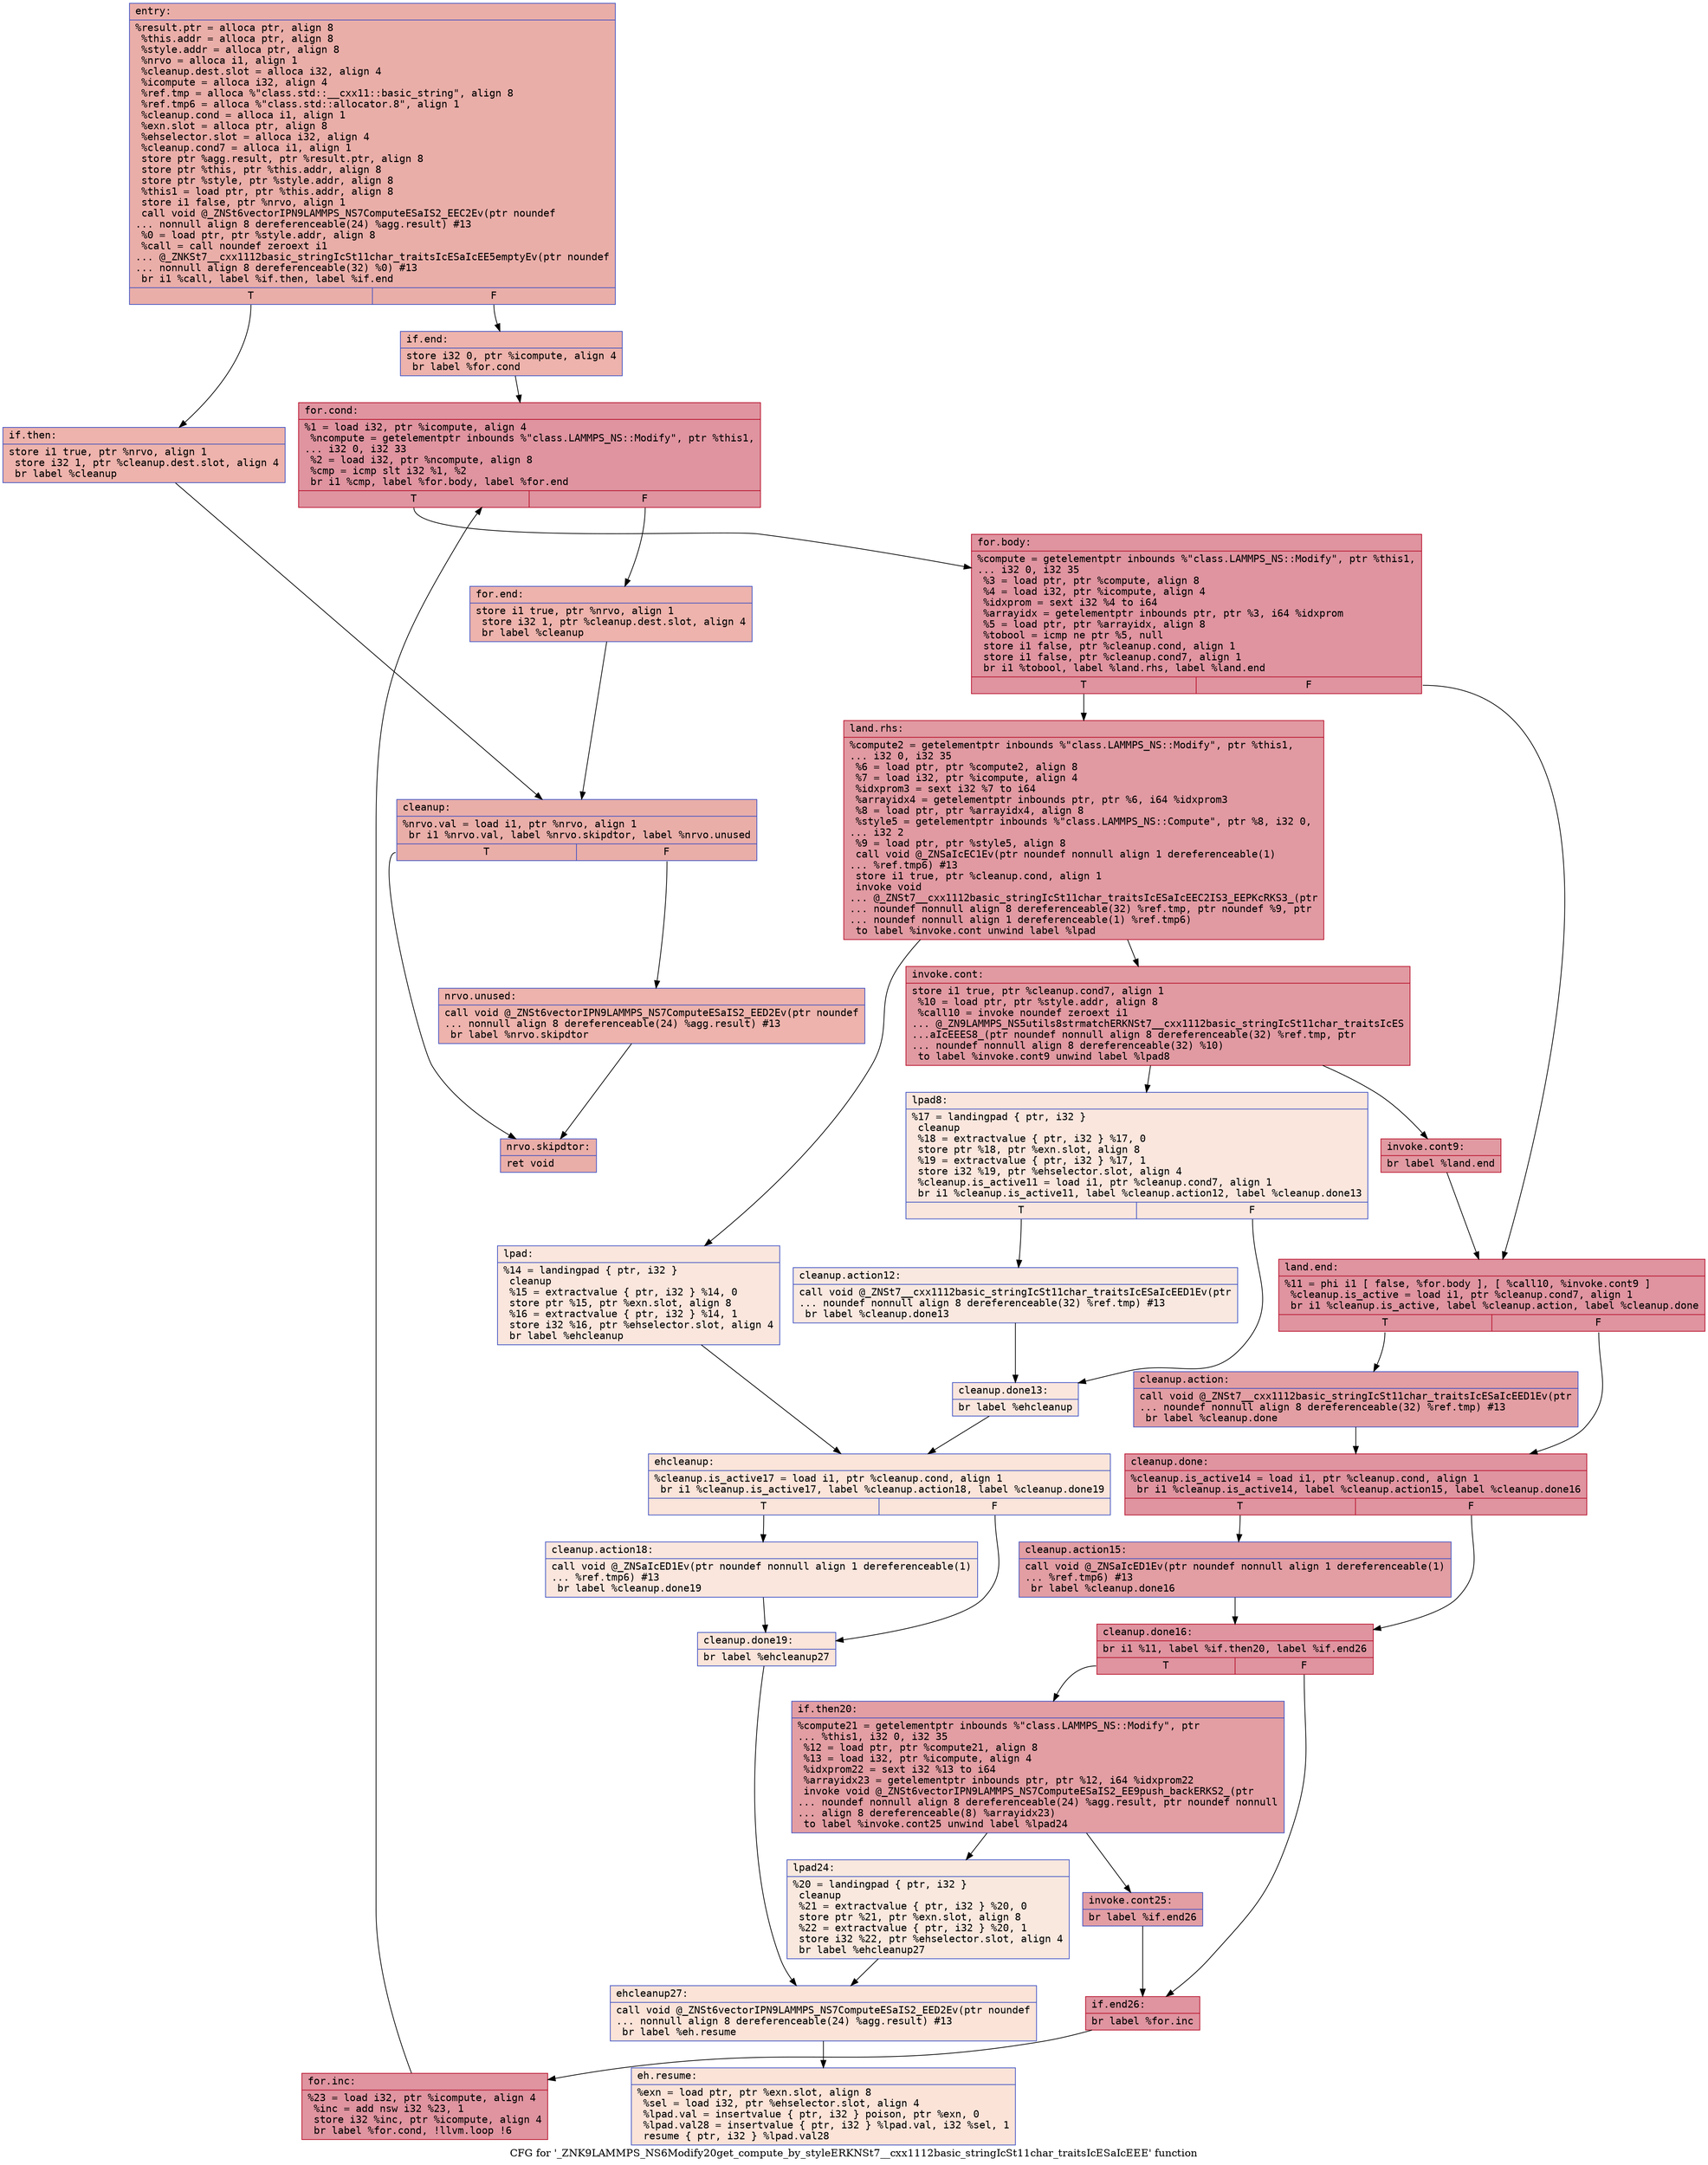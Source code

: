 digraph "CFG for '_ZNK9LAMMPS_NS6Modify20get_compute_by_styleERKNSt7__cxx1112basic_stringIcSt11char_traitsIcESaIcEEE' function" {
	label="CFG for '_ZNK9LAMMPS_NS6Modify20get_compute_by_styleERKNSt7__cxx1112basic_stringIcSt11char_traitsIcESaIcEEE' function";

	Node0x561f16416280 [shape=record,color="#3d50c3ff", style=filled, fillcolor="#d0473d70" fontname="Courier",label="{entry:\l|  %result.ptr = alloca ptr, align 8\l  %this.addr = alloca ptr, align 8\l  %style.addr = alloca ptr, align 8\l  %nrvo = alloca i1, align 1\l  %cleanup.dest.slot = alloca i32, align 4\l  %icompute = alloca i32, align 4\l  %ref.tmp = alloca %\"class.std::__cxx11::basic_string\", align 8\l  %ref.tmp6 = alloca %\"class.std::allocator.8\", align 1\l  %cleanup.cond = alloca i1, align 1\l  %exn.slot = alloca ptr, align 8\l  %ehselector.slot = alloca i32, align 4\l  %cleanup.cond7 = alloca i1, align 1\l  store ptr %agg.result, ptr %result.ptr, align 8\l  store ptr %this, ptr %this.addr, align 8\l  store ptr %style, ptr %style.addr, align 8\l  %this1 = load ptr, ptr %this.addr, align 8\l  store i1 false, ptr %nrvo, align 1\l  call void @_ZNSt6vectorIPN9LAMMPS_NS7ComputeESaIS2_EEC2Ev(ptr noundef\l... nonnull align 8 dereferenceable(24) %agg.result) #13\l  %0 = load ptr, ptr %style.addr, align 8\l  %call = call noundef zeroext i1\l... @_ZNKSt7__cxx1112basic_stringIcSt11char_traitsIcESaIcEE5emptyEv(ptr noundef\l... nonnull align 8 dereferenceable(32) %0) #13\l  br i1 %call, label %if.then, label %if.end\l|{<s0>T|<s1>F}}"];
	Node0x561f16416280:s0 -> Node0x561f16417080[tooltip="entry -> if.then\nProbability 50.00%" ];
	Node0x561f16416280:s1 -> Node0x561f16417200[tooltip="entry -> if.end\nProbability 50.00%" ];
	Node0x561f16417080 [shape=record,color="#3d50c3ff", style=filled, fillcolor="#d6524470" fontname="Courier",label="{if.then:\l|  store i1 true, ptr %nrvo, align 1\l  store i32 1, ptr %cleanup.dest.slot, align 4\l  br label %cleanup\l}"];
	Node0x561f16417080 -> Node0x561f16417490[tooltip="if.then -> cleanup\nProbability 100.00%" ];
	Node0x561f16417200 [shape=record,color="#3d50c3ff", style=filled, fillcolor="#d6524470" fontname="Courier",label="{if.end:\l|  store i32 0, ptr %icompute, align 4\l  br label %for.cond\l}"];
	Node0x561f16417200 -> Node0x561f164175a0[tooltip="if.end -> for.cond\nProbability 100.00%" ];
	Node0x561f164175a0 [shape=record,color="#b70d28ff", style=filled, fillcolor="#b70d2870" fontname="Courier",label="{for.cond:\l|  %1 = load i32, ptr %icompute, align 4\l  %ncompute = getelementptr inbounds %\"class.LAMMPS_NS::Modify\", ptr %this1,\l... i32 0, i32 33\l  %2 = load i32, ptr %ncompute, align 8\l  %cmp = icmp slt i32 %1, %2\l  br i1 %cmp, label %for.body, label %for.end\l|{<s0>T|<s1>F}}"];
	Node0x561f164175a0:s0 -> Node0x561f164178d0[tooltip="for.cond -> for.body\nProbability 96.88%" ];
	Node0x561f164175a0:s1 -> Node0x561f164168e0[tooltip="for.cond -> for.end\nProbability 3.12%" ];
	Node0x561f164178d0 [shape=record,color="#b70d28ff", style=filled, fillcolor="#b70d2870" fontname="Courier",label="{for.body:\l|  %compute = getelementptr inbounds %\"class.LAMMPS_NS::Modify\", ptr %this1,\l... i32 0, i32 35\l  %3 = load ptr, ptr %compute, align 8\l  %4 = load i32, ptr %icompute, align 4\l  %idxprom = sext i32 %4 to i64\l  %arrayidx = getelementptr inbounds ptr, ptr %3, i64 %idxprom\l  %5 = load ptr, ptr %arrayidx, align 8\l  %tobool = icmp ne ptr %5, null\l  store i1 false, ptr %cleanup.cond, align 1\l  store i1 false, ptr %cleanup.cond7, align 1\l  br i1 %tobool, label %land.rhs, label %land.end\l|{<s0>T|<s1>F}}"];
	Node0x561f164178d0:s0 -> Node0x561f164181b0[tooltip="for.body -> land.rhs\nProbability 62.50%" ];
	Node0x561f164178d0:s1 -> Node0x561f16418230[tooltip="for.body -> land.end\nProbability 37.50%" ];
	Node0x561f164181b0 [shape=record,color="#b70d28ff", style=filled, fillcolor="#bb1b2c70" fontname="Courier",label="{land.rhs:\l|  %compute2 = getelementptr inbounds %\"class.LAMMPS_NS::Modify\", ptr %this1,\l... i32 0, i32 35\l  %6 = load ptr, ptr %compute2, align 8\l  %7 = load i32, ptr %icompute, align 4\l  %idxprom3 = sext i32 %7 to i64\l  %arrayidx4 = getelementptr inbounds ptr, ptr %6, i64 %idxprom3\l  %8 = load ptr, ptr %arrayidx4, align 8\l  %style5 = getelementptr inbounds %\"class.LAMMPS_NS::Compute\", ptr %8, i32 0,\l... i32 2\l  %9 = load ptr, ptr %style5, align 8\l  call void @_ZNSaIcEC1Ev(ptr noundef nonnull align 1 dereferenceable(1)\l... %ref.tmp6) #13\l  store i1 true, ptr %cleanup.cond, align 1\l  invoke void\l... @_ZNSt7__cxx1112basic_stringIcSt11char_traitsIcESaIcEEC2IS3_EEPKcRKS3_(ptr\l... noundef nonnull align 8 dereferenceable(32) %ref.tmp, ptr noundef %9, ptr\l... noundef nonnull align 1 dereferenceable(1) %ref.tmp6)\l          to label %invoke.cont unwind label %lpad\l}"];
	Node0x561f164181b0 -> Node0x561f16418ac0[tooltip="land.rhs -> invoke.cont\nProbability 100.00%" ];
	Node0x561f164181b0 -> Node0x561f16418b40[tooltip="land.rhs -> lpad\nProbability 0.00%" ];
	Node0x561f16418ac0 [shape=record,color="#b70d28ff", style=filled, fillcolor="#bb1b2c70" fontname="Courier",label="{invoke.cont:\l|  store i1 true, ptr %cleanup.cond7, align 1\l  %10 = load ptr, ptr %style.addr, align 8\l  %call10 = invoke noundef zeroext i1\l... @_ZN9LAMMPS_NS5utils8strmatchERKNSt7__cxx1112basic_stringIcSt11char_traitsIcES\l...aIcEEES8_(ptr noundef nonnull align 8 dereferenceable(32) %ref.tmp, ptr\l... noundef nonnull align 8 dereferenceable(32) %10)\l          to label %invoke.cont9 unwind label %lpad8\l}"];
	Node0x561f16418ac0 -> Node0x561f16418a70[tooltip="invoke.cont -> invoke.cont9\nProbability 100.00%" ];
	Node0x561f16418ac0 -> Node0x561f16418f50[tooltip="invoke.cont -> lpad8\nProbability 0.00%" ];
	Node0x561f16418a70 [shape=record,color="#b70d28ff", style=filled, fillcolor="#bb1b2c70" fontname="Courier",label="{invoke.cont9:\l|  br label %land.end\l}"];
	Node0x561f16418a70 -> Node0x561f16418230[tooltip="invoke.cont9 -> land.end\nProbability 100.00%" ];
	Node0x561f16418230 [shape=record,color="#b70d28ff", style=filled, fillcolor="#b70d2870" fontname="Courier",label="{land.end:\l|  %11 = phi i1 [ false, %for.body ], [ %call10, %invoke.cont9 ]\l  %cleanup.is_active = load i1, ptr %cleanup.cond7, align 1\l  br i1 %cleanup.is_active, label %cleanup.action, label %cleanup.done\l|{<s0>T|<s1>F}}"];
	Node0x561f16418230:s0 -> Node0x561f16419380[tooltip="land.end -> cleanup.action\nProbability 50.00%" ];
	Node0x561f16418230:s1 -> Node0x561f164193d0[tooltip="land.end -> cleanup.done\nProbability 50.00%" ];
	Node0x561f16419380 [shape=record,color="#3d50c3ff", style=filled, fillcolor="#be242e70" fontname="Courier",label="{cleanup.action:\l|  call void @_ZNSt7__cxx1112basic_stringIcSt11char_traitsIcESaIcEED1Ev(ptr\l... noundef nonnull align 8 dereferenceable(32) %ref.tmp) #13\l  br label %cleanup.done\l}"];
	Node0x561f16419380 -> Node0x561f164193d0[tooltip="cleanup.action -> cleanup.done\nProbability 100.00%" ];
	Node0x561f164193d0 [shape=record,color="#b70d28ff", style=filled, fillcolor="#b70d2870" fontname="Courier",label="{cleanup.done:\l|  %cleanup.is_active14 = load i1, ptr %cleanup.cond, align 1\l  br i1 %cleanup.is_active14, label %cleanup.action15, label %cleanup.done16\l|{<s0>T|<s1>F}}"];
	Node0x561f164193d0:s0 -> Node0x561f164194d0[tooltip="cleanup.done -> cleanup.action15\nProbability 50.00%" ];
	Node0x561f164193d0:s1 -> Node0x561f164197b0[tooltip="cleanup.done -> cleanup.done16\nProbability 50.00%" ];
	Node0x561f164194d0 [shape=record,color="#3d50c3ff", style=filled, fillcolor="#be242e70" fontname="Courier",label="{cleanup.action15:\l|  call void @_ZNSaIcED1Ev(ptr noundef nonnull align 1 dereferenceable(1)\l... %ref.tmp6) #13\l  br label %cleanup.done16\l}"];
	Node0x561f164194d0 -> Node0x561f164197b0[tooltip="cleanup.action15 -> cleanup.done16\nProbability 100.00%" ];
	Node0x561f164197b0 [shape=record,color="#b70d28ff", style=filled, fillcolor="#b70d2870" fontname="Courier",label="{cleanup.done16:\l|  br i1 %11, label %if.then20, label %if.end26\l|{<s0>T|<s1>F}}"];
	Node0x561f164197b0:s0 -> Node0x561f16419a60[tooltip="cleanup.done16 -> if.then20\nProbability 50.00%" ];
	Node0x561f164197b0:s1 -> Node0x561f16419ab0[tooltip="cleanup.done16 -> if.end26\nProbability 50.00%" ];
	Node0x561f16419a60 [shape=record,color="#3d50c3ff", style=filled, fillcolor="#be242e70" fontname="Courier",label="{if.then20:\l|  %compute21 = getelementptr inbounds %\"class.LAMMPS_NS::Modify\", ptr\l... %this1, i32 0, i32 35\l  %12 = load ptr, ptr %compute21, align 8\l  %13 = load i32, ptr %icompute, align 4\l  %idxprom22 = sext i32 %13 to i64\l  %arrayidx23 = getelementptr inbounds ptr, ptr %12, i64 %idxprom22\l  invoke void @_ZNSt6vectorIPN9LAMMPS_NS7ComputeESaIS2_EE9push_backERKS2_(ptr\l... noundef nonnull align 8 dereferenceable(24) %agg.result, ptr noundef nonnull\l... align 8 dereferenceable(8) %arrayidx23)\l          to label %invoke.cont25 unwind label %lpad24\l}"];
	Node0x561f16419a60 -> Node0x561f1641a270[tooltip="if.then20 -> invoke.cont25\nProbability 100.00%" ];
	Node0x561f16419a60 -> Node0x561f1641a2f0[tooltip="if.then20 -> lpad24\nProbability 0.00%" ];
	Node0x561f1641a270 [shape=record,color="#3d50c3ff", style=filled, fillcolor="#be242e70" fontname="Courier",label="{invoke.cont25:\l|  br label %if.end26\l}"];
	Node0x561f1641a270 -> Node0x561f16419ab0[tooltip="invoke.cont25 -> if.end26\nProbability 100.00%" ];
	Node0x561f16418b40 [shape=record,color="#3d50c3ff", style=filled, fillcolor="#f3c7b170" fontname="Courier",label="{lpad:\l|  %14 = landingpad \{ ptr, i32 \}\l          cleanup\l  %15 = extractvalue \{ ptr, i32 \} %14, 0\l  store ptr %15, ptr %exn.slot, align 8\l  %16 = extractvalue \{ ptr, i32 \} %14, 1\l  store i32 %16, ptr %ehselector.slot, align 4\l  br label %ehcleanup\l}"];
	Node0x561f16418b40 -> Node0x561f1641a220[tooltip="lpad -> ehcleanup\nProbability 100.00%" ];
	Node0x561f16418f50 [shape=record,color="#3d50c3ff", style=filled, fillcolor="#f3c7b170" fontname="Courier",label="{lpad8:\l|  %17 = landingpad \{ ptr, i32 \}\l          cleanup\l  %18 = extractvalue \{ ptr, i32 \} %17, 0\l  store ptr %18, ptr %exn.slot, align 8\l  %19 = extractvalue \{ ptr, i32 \} %17, 1\l  store i32 %19, ptr %ehselector.slot, align 4\l  %cleanup.is_active11 = load i1, ptr %cleanup.cond7, align 1\l  br i1 %cleanup.is_active11, label %cleanup.action12, label %cleanup.done13\l|{<s0>T|<s1>F}}"];
	Node0x561f16418f50:s0 -> Node0x561f1641ad70[tooltip="lpad8 -> cleanup.action12\nProbability 50.00%" ];
	Node0x561f16418f50:s1 -> Node0x561f1641ae40[tooltip="lpad8 -> cleanup.done13\nProbability 50.00%" ];
	Node0x561f1641ad70 [shape=record,color="#3d50c3ff", style=filled, fillcolor="#f1ccb870" fontname="Courier",label="{cleanup.action12:\l|  call void @_ZNSt7__cxx1112basic_stringIcSt11char_traitsIcESaIcEED1Ev(ptr\l... noundef nonnull align 8 dereferenceable(32) %ref.tmp) #13\l  br label %cleanup.done13\l}"];
	Node0x561f1641ad70 -> Node0x561f1641ae40[tooltip="cleanup.action12 -> cleanup.done13\nProbability 100.00%" ];
	Node0x561f1641ae40 [shape=record,color="#3d50c3ff", style=filled, fillcolor="#f3c7b170" fontname="Courier",label="{cleanup.done13:\l|  br label %ehcleanup\l}"];
	Node0x561f1641ae40 -> Node0x561f1641a220[tooltip="cleanup.done13 -> ehcleanup\nProbability 100.00%" ];
	Node0x561f1641a220 [shape=record,color="#3d50c3ff", style=filled, fillcolor="#f5c1a970" fontname="Courier",label="{ehcleanup:\l|  %cleanup.is_active17 = load i1, ptr %cleanup.cond, align 1\l  br i1 %cleanup.is_active17, label %cleanup.action18, label %cleanup.done19\l|{<s0>T|<s1>F}}"];
	Node0x561f1641a220:s0 -> Node0x561f1641afd0[tooltip="ehcleanup -> cleanup.action18\nProbability 50.00%" ];
	Node0x561f1641a220:s1 -> Node0x561f1641b2f0[tooltip="ehcleanup -> cleanup.done19\nProbability 50.00%" ];
	Node0x561f1641afd0 [shape=record,color="#3d50c3ff", style=filled, fillcolor="#f3c7b170" fontname="Courier",label="{cleanup.action18:\l|  call void @_ZNSaIcED1Ev(ptr noundef nonnull align 1 dereferenceable(1)\l... %ref.tmp6) #13\l  br label %cleanup.done19\l}"];
	Node0x561f1641afd0 -> Node0x561f1641b2f0[tooltip="cleanup.action18 -> cleanup.done19\nProbability 100.00%" ];
	Node0x561f1641b2f0 [shape=record,color="#3d50c3ff", style=filled, fillcolor="#f5c1a970" fontname="Courier",label="{cleanup.done19:\l|  br label %ehcleanup27\l}"];
	Node0x561f1641b2f0 -> Node0x561f1641b5a0[tooltip="cleanup.done19 -> ehcleanup27\nProbability 100.00%" ];
	Node0x561f1641a2f0 [shape=record,color="#3d50c3ff", style=filled, fillcolor="#f2cab570" fontname="Courier",label="{lpad24:\l|  %20 = landingpad \{ ptr, i32 \}\l          cleanup\l  %21 = extractvalue \{ ptr, i32 \} %20, 0\l  store ptr %21, ptr %exn.slot, align 8\l  %22 = extractvalue \{ ptr, i32 \} %20, 1\l  store i32 %22, ptr %ehselector.slot, align 4\l  br label %ehcleanup27\l}"];
	Node0x561f1641a2f0 -> Node0x561f1641b5a0[tooltip="lpad24 -> ehcleanup27\nProbability 100.00%" ];
	Node0x561f16419ab0 [shape=record,color="#b70d28ff", style=filled, fillcolor="#b70d2870" fontname="Courier",label="{if.end26:\l|  br label %for.inc\l}"];
	Node0x561f16419ab0 -> Node0x561f1641b930[tooltip="if.end26 -> for.inc\nProbability 100.00%" ];
	Node0x561f1641b930 [shape=record,color="#b70d28ff", style=filled, fillcolor="#b70d2870" fontname="Courier",label="{for.inc:\l|  %23 = load i32, ptr %icompute, align 4\l  %inc = add nsw i32 %23, 1\l  store i32 %inc, ptr %icompute, align 4\l  br label %for.cond, !llvm.loop !6\l}"];
	Node0x561f1641b930 -> Node0x561f164175a0[tooltip="for.inc -> for.cond\nProbability 100.00%" ];
	Node0x561f164168e0 [shape=record,color="#3d50c3ff", style=filled, fillcolor="#d6524470" fontname="Courier",label="{for.end:\l|  store i1 true, ptr %nrvo, align 1\l  store i32 1, ptr %cleanup.dest.slot, align 4\l  br label %cleanup\l}"];
	Node0x561f164168e0 -> Node0x561f16417490[tooltip="for.end -> cleanup\nProbability 100.00%" ];
	Node0x561f16417490 [shape=record,color="#3d50c3ff", style=filled, fillcolor="#d0473d70" fontname="Courier",label="{cleanup:\l|  %nrvo.val = load i1, ptr %nrvo, align 1\l  br i1 %nrvo.val, label %nrvo.skipdtor, label %nrvo.unused\l|{<s0>T|<s1>F}}"];
	Node0x561f16417490:s0 -> Node0x561f1641bf80[tooltip="cleanup -> nrvo.skipdtor\nProbability 50.00%" ];
	Node0x561f16417490:s1 -> Node0x561f1641bfd0[tooltip="cleanup -> nrvo.unused\nProbability 50.00%" ];
	Node0x561f1641bfd0 [shape=record,color="#3d50c3ff", style=filled, fillcolor="#d6524470" fontname="Courier",label="{nrvo.unused:\l|  call void @_ZNSt6vectorIPN9LAMMPS_NS7ComputeESaIS2_EED2Ev(ptr noundef\l... nonnull align 8 dereferenceable(24) %agg.result) #13\l  br label %nrvo.skipdtor\l}"];
	Node0x561f1641bfd0 -> Node0x561f1641bf80[tooltip="nrvo.unused -> nrvo.skipdtor\nProbability 100.00%" ];
	Node0x561f1641bf80 [shape=record,color="#3d50c3ff", style=filled, fillcolor="#d0473d70" fontname="Courier",label="{nrvo.skipdtor:\l|  ret void\l}"];
	Node0x561f1641b5a0 [shape=record,color="#3d50c3ff", style=filled, fillcolor="#f6bfa670" fontname="Courier",label="{ehcleanup27:\l|  call void @_ZNSt6vectorIPN9LAMMPS_NS7ComputeESaIS2_EED2Ev(ptr noundef\l... nonnull align 8 dereferenceable(24) %agg.result) #13\l  br label %eh.resume\l}"];
	Node0x561f1641b5a0 -> Node0x561f1641c480[tooltip="ehcleanup27 -> eh.resume\nProbability 100.00%" ];
	Node0x561f1641c480 [shape=record,color="#3d50c3ff", style=filled, fillcolor="#f6bfa670" fontname="Courier",label="{eh.resume:\l|  %exn = load ptr, ptr %exn.slot, align 8\l  %sel = load i32, ptr %ehselector.slot, align 4\l  %lpad.val = insertvalue \{ ptr, i32 \} poison, ptr %exn, 0\l  %lpad.val28 = insertvalue \{ ptr, i32 \} %lpad.val, i32 %sel, 1\l  resume \{ ptr, i32 \} %lpad.val28\l}"];
}

